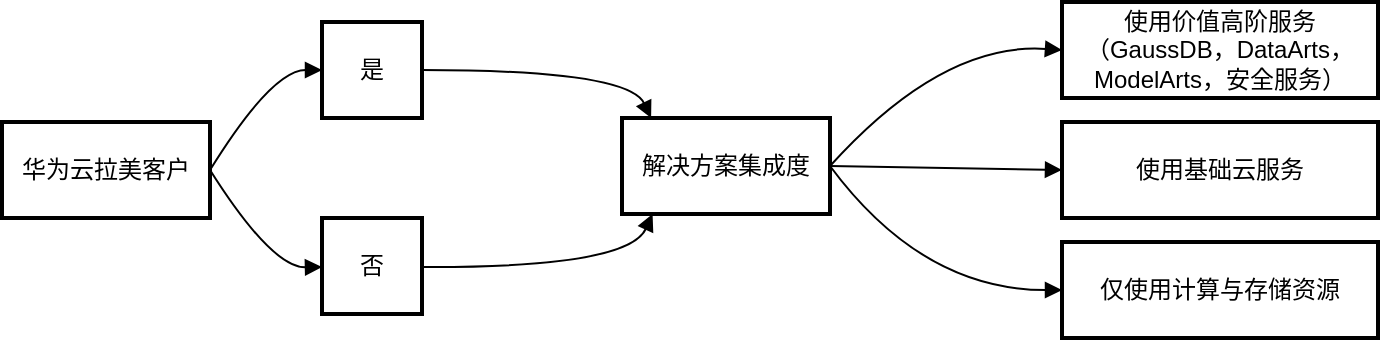 <mxfile version="24.8.4">
  <diagram name="Page-1" id="aWhcwsSAxPhGUJzkwKce">
    <mxGraphModel dx="1434" dy="738" grid="1" gridSize="10" guides="1" tooltips="1" connect="1" arrows="1" fold="1" page="1" pageScale="1" pageWidth="827" pageHeight="1169" math="0" shadow="0">
      <root>
        <mxCell id="0" />
        <mxCell id="1" parent="0" />
        <mxCell id="3" value="是" style="whiteSpace=wrap;strokeWidth=2;" parent="1" vertex="1">
          <mxGeometry x="370" y="250" width="50" height="48" as="geometry" />
        </mxCell>
        <mxCell id="4" value="否" style="whiteSpace=wrap;strokeWidth=2;" parent="1" vertex="1">
          <mxGeometry x="370" y="348" width="50" height="48" as="geometry" />
        </mxCell>
        <mxCell id="5" value="解决方案集成度" style="whiteSpace=wrap;strokeWidth=2;" parent="1" vertex="1">
          <mxGeometry x="520" y="298" width="104" height="48" as="geometry" />
        </mxCell>
        <mxCell id="11" value="" style="curved=1;startArrow=none;endArrow=block;exitX=1;exitY=0.5;entryX=0;entryY=0.5;exitDx=0;exitDy=0;" parent="1" source="byp6GpZDUaw9h8IzbePt-19" target="3" edge="1">
          <mxGeometry relative="1" as="geometry">
            <Array as="points">
              <mxPoint x="345" y="274" />
            </Array>
          </mxGeometry>
        </mxCell>
        <mxCell id="12" value="" style="curved=1;startArrow=none;endArrow=block;exitX=1;exitY=0.5;entryX=0;entryY=0.51;exitDx=0;exitDy=0;" parent="1" source="byp6GpZDUaw9h8IzbePt-19" target="4" edge="1">
          <mxGeometry relative="1" as="geometry">
            <Array as="points">
              <mxPoint x="345" y="373" />
            </Array>
          </mxGeometry>
        </mxCell>
        <mxCell id="13" value="" style="curved=1;startArrow=none;endArrow=block;exitX=1;exitY=0.5;entryX=0.14;entryY=0;" parent="1" source="3" target="5" edge="1">
          <mxGeometry relative="1" as="geometry">
            <Array as="points">
              <mxPoint x="523" y="274" />
            </Array>
          </mxGeometry>
        </mxCell>
        <mxCell id="14" value="" style="curved=1;startArrow=none;endArrow=block;exitX=1;exitY=0.51;entryX=0.14;entryY=1.01;" parent="1" source="4" target="5" edge="1">
          <mxGeometry relative="1" as="geometry">
            <Array as="points">
              <mxPoint x="523" y="373" />
            </Array>
          </mxGeometry>
        </mxCell>
        <mxCell id="byp6GpZDUaw9h8IzbePt-19" value="华为云拉美客户" style="whiteSpace=wrap;strokeWidth=2;" vertex="1" parent="1">
          <mxGeometry x="210" y="300" width="104" height="48" as="geometry" />
        </mxCell>
        <mxCell id="byp6GpZDUaw9h8IzbePt-20" value="使用价值高阶服务&#xa;（GaussDB，DataArts，ModelArts，安全服务）" style="whiteSpace=wrap;strokeWidth=2;" vertex="1" parent="1">
          <mxGeometry x="740" y="240" width="158" height="48" as="geometry" />
        </mxCell>
        <mxCell id="byp6GpZDUaw9h8IzbePt-21" value="使用基础云服务" style="whiteSpace=wrap;strokeWidth=2;" vertex="1" parent="1">
          <mxGeometry x="740" y="300" width="158" height="48" as="geometry" />
        </mxCell>
        <mxCell id="byp6GpZDUaw9h8IzbePt-22" value="仅使用计算与存储资源" style="whiteSpace=wrap;strokeWidth=2;" vertex="1" parent="1">
          <mxGeometry x="740" y="360" width="158" height="48" as="geometry" />
        </mxCell>
        <mxCell id="byp6GpZDUaw9h8IzbePt-23" value="" style="curved=1;startArrow=none;endArrow=block;entryX=0;entryY=0.5;entryDx=0;entryDy=0;exitX=1;exitY=0.5;exitDx=0;exitDy=0;" edge="1" parent="1" source="5" target="byp6GpZDUaw9h8IzbePt-20">
          <mxGeometry relative="1" as="geometry">
            <Array as="points">
              <mxPoint x="680" y="260" />
            </Array>
            <mxPoint x="660" y="330" as="sourcePoint" />
            <mxPoint x="671.72" y="215" as="targetPoint" />
          </mxGeometry>
        </mxCell>
        <mxCell id="byp6GpZDUaw9h8IzbePt-24" value="" style="curved=1;startArrow=none;endArrow=block;entryX=0;entryY=0.5;entryDx=0;entryDy=0;exitX=1;exitY=0.5;exitDx=0;exitDy=0;" edge="1" parent="1" source="5" target="byp6GpZDUaw9h8IzbePt-21">
          <mxGeometry relative="1" as="geometry">
            <Array as="points" />
            <mxPoint x="660" y="363.5" as="sourcePoint" />
            <mxPoint x="748" y="284.5" as="targetPoint" />
          </mxGeometry>
        </mxCell>
        <mxCell id="byp6GpZDUaw9h8IzbePt-25" value="" style="curved=1;startArrow=none;endArrow=block;entryX=0;entryY=0.5;entryDx=0;entryDy=0;exitX=1;exitY=0.5;exitDx=0;exitDy=0;" edge="1" parent="1" source="5" target="byp6GpZDUaw9h8IzbePt-22">
          <mxGeometry relative="1" as="geometry">
            <Array as="points">
              <mxPoint x="670" y="384" />
            </Array>
            <mxPoint x="652" y="350.5" as="sourcePoint" />
            <mxPoint x="740" y="331.5" as="targetPoint" />
          </mxGeometry>
        </mxCell>
      </root>
    </mxGraphModel>
  </diagram>
</mxfile>
